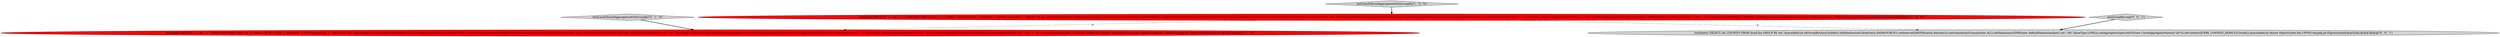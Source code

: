 digraph {
5 [style = filled, label = "testQuery(\"SELECT cnt, COUNT(*) FROM druid.foo GROUP BY cnt\",ImmutableList.of(GroupByQuery.builder().setDataSource(CalciteTests.DATASOURCE1).setInterval(QSS(Filtration.eternity())).setGranularity(Granularities.ALL).setDimensions(DIMS(new DefaultDimensionSpec(\"cnt\",\"d0\",ValueType.LONG))).setAggregatorSpecs(AGGS(new CountAggregatorFactory(\"a0\"))).setContext(QUERY_CONTEXT_DEFAULT).build()),ImmutableList.of(new Object((((edu.fdu.CPPDG.tinypdg.pe.ExpressionInfo@ae32da))@@@3@@@['0', '0', '1']", fillcolor = lightgray, shape = ellipse image = "AAA0AAABBB3BBB"];
3 [style = filled, label = "testCaseFilteredAggregationWithGroupBy['0', '1', '0']", fillcolor = lightgray, shape = diamond image = "AAA0AAABBB2BBB"];
1 [style = filled, label = "testCaseFilteredAggregationWithGroupBy['1', '0', '0']", fillcolor = lightgray, shape = diamond image = "AAA0AAABBB1BBB"];
0 [style = filled, label = "testQuery(\"SELECT\" + \" cnt,\" + \" SUM(CASE WHEN dim1 <> '1' THEN 1 ELSE 0 END) + SUM(cnt)\" + \"FROM druid.foo\" + \"GROUP BY cnt\",ImmutableList.of(GroupByQuery.builder().setDataSource(CalciteTests.DATASOURCE1).setInterval(QSS(Filtration.eternity())).setGranularity(Granularities.ALL).setDimensions(DIMS(new DefaultDimensionSpec(\"cnt\",\"d0\",ValueType.LONG))).setAggregatorSpecs(AGGS(new FilteredAggregatorFactory(new CountAggregatorFactory(\"a0\"),NOT(SELECTOR(\"dim1\",\"1\",null))),new LongSumAggregatorFactory(\"a1\",\"cnt\"))).setPostAggregatorSpecs(ImmutableList.of(EXPRESSION_POST_AGG(\"p0\",\"(\"a0\" + \"a1\")\"))).setContext(QUERY_CONTEXT_DEFAULT).build()),ImmutableList.of(new Object((((edu.fdu.CPPDG.tinypdg.pe.ExpressionInfo@ae3242))@@@3@@@['1', '0', '0']", fillcolor = red, shape = ellipse image = "AAA1AAABBB1BBB"];
2 [style = filled, label = "testQuery(\"SELECT\" + \" cnt,\" + \" SUM(CASE WHEN dim1 <> '1' THEN 1 ELSE 0 END) + SUM(cnt)\" + \"FROM druid.foo\" + \"GROUP BY cnt\",ImmutableList.of(GroupByQuery.builder().setDataSource(CalciteTests.DATASOURCE1).setInterval(querySegmentSpec(Filtration.eternity())).setGranularity(Granularities.ALL).setDimensions(dimensionSpec(new DefaultDimensionSpec(\"cnt\",\"d0\",ValueType.LONG))).setAggregatorSpecs(aggregators(new FilteredAggregatorFactory(new CountAggregatorFactory(\"a0\"),not(selector(\"dim1\",\"1\",null))),new LongSumAggregatorFactory(\"a1\",\"cnt\"))).setPostAggregatorSpecs(ImmutableList.of(expresionPostAgg(\"p0\",\"(\"a0\" + \"a1\")\"))).setContext(QUERY_CONTEXT_DEFAULT).build()),ImmutableList.of(new Object((((edu.fdu.CPPDG.tinypdg.pe.ExpressionInfo@ae329c))@@@3@@@['0', '1', '0']", fillcolor = red, shape = ellipse image = "AAA1AAABBB2BBB"];
4 [style = filled, label = "testGroupByLong['0', '0', '1']", fillcolor = lightgray, shape = diamond image = "AAA0AAABBB3BBB"];
0->2 [style = dashed, label="0"];
1->0 [style = bold, label=""];
3->2 [style = bold, label=""];
0->5 [style = dashed, label="0"];
4->5 [style = bold, label=""];
}
